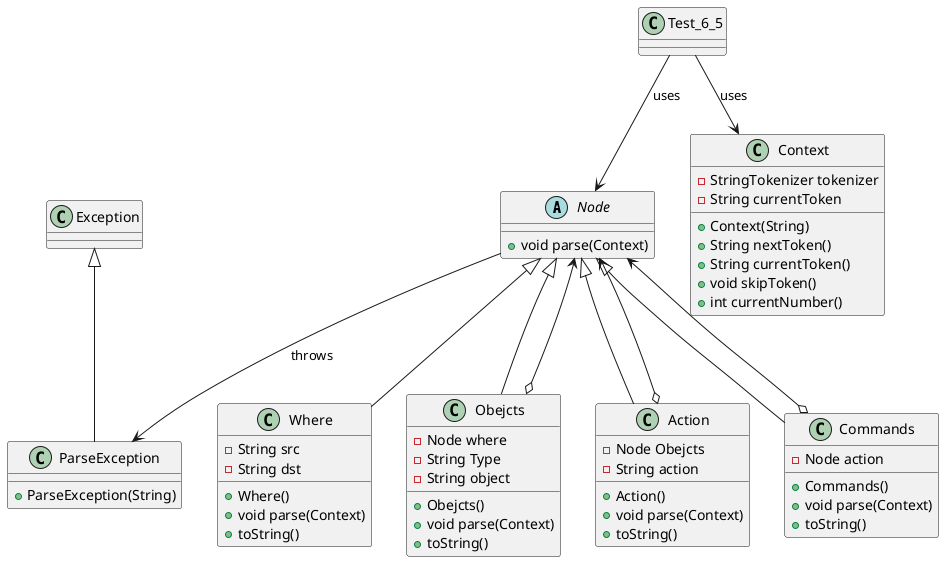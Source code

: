 @startuml

abstract class Node {
    + void parse(Context)
}

class Where extends Node{
    - String src
    - String dst
    + Where()
    + void parse(Context)
    + toString()
}

class Obejcts extends Node{
    - Node where
    - String Type
    - String object
    + Obejcts()
    + void parse(Context)
    + toString()
}

Obejcts o--> Node

class Action extends Node{
    - Node Obejcts
    - String action
    + Action()
    + void parse(Context)
    + toString()
} 

Action o--> Node

class Commands extends Node{
    - Node action
    + Commands()
    + void parse(Context)
    + toString()
}

Commands o--> Node

class ParseException extends Exception{
    + ParseException(String)
}

Node --> ParseException : throws
Test_6_5 --> Node : uses
Test_6_5 --> Context : uses

class Context {
    - StringTokenizer tokenizer
    - String currentToken
    + Context(String)
    + String nextToken()
    + String currentToken()
    + void skipToken()
    + int currentNumber()
}

class Test_6_5 

@enduml